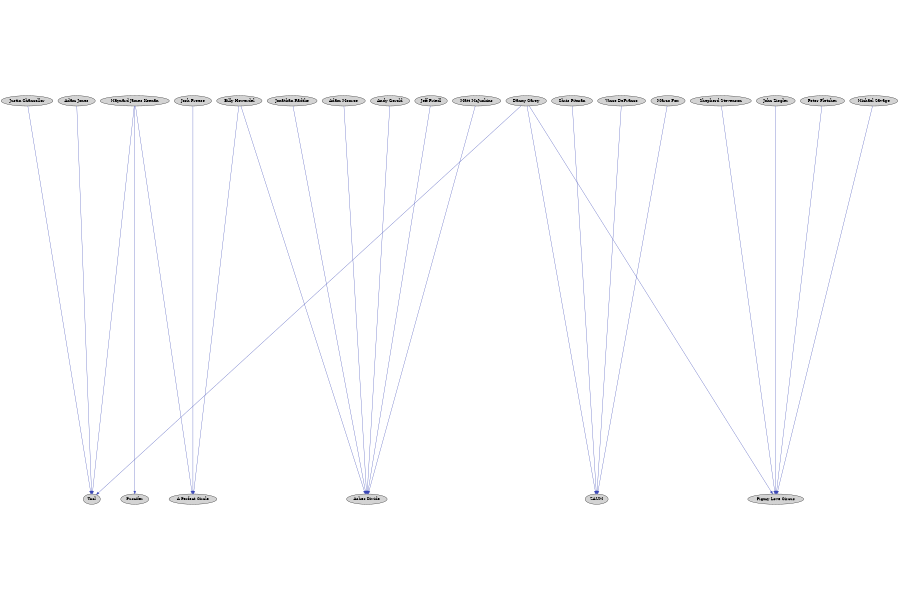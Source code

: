 digraph prof {
	size="6,4";
	ratio = fill;
	node [style=filled];
	"Danny Carey" -> "Tool" [color="0.650 0.700 0.700"];
	"Danny Carey" -> "ZAUM" [color="0.650 0.700 0.700"];
	"Danny Carey" -> "Pigmy Love Circus" [color="0.650 0.700 0.700"];
	"Justin Chancellor" -> "Tool" [color="0.650 0.700 0.700"];
	"Maynard James Keenan" -> "Tool" [color="0.650 0.700 0.700"];
	"Maynard James Keenan" -> "A Perfect Circle" [color="0.650 0.700 0.700"];
	"Maynard James Keenan" -> "Puscifer" [color="0.650 0.700 0.700"];
	"Adam Jones" -> "Tool" [color="0.650 0.700 0.700"];
	"Billy Howerdel" -> "A Perfect Circle" [color="0.650 0.700 0.700"];
	"Billy Howerdel" -> "Ashes Divide" [color="0.650 0.700 0.700"];
	"Josh Freese" -> "A Perfect Circle" [color="0.650 0.700 0.700"];
	"Chris Pitman" -> "ZAUM" [color="0.650 0.700 0.700"];
	"Vince DeFranco" -> "ZAUM" [color="0.650 0.700 0.700"];
	"Marco Fox" -> "ZAUM" [color="0.650 0.700 0.700"];
	"Peter Fletcher" -> "Pigmy Love Circus" [color="0.650 0.700 0.700"];
	"Michael Savage" -> "Pigmy Love Circus" [color="0.650 0.700 0.700"];
	"Shepherd Stevenson" -> "Pigmy Love Circus" [color="0.650 0.700 0.700"];
	"John Ziegler" -> "Pigmy Love Circus" [color="0.650 0.700 0.700"];
	"Adam Monroe" -> "Ashes Divide" [color="0.650 0.700 0.700"];
	"Andy Gerold" -> "Ashes Divide" [color="0.650 0.700 0.700"];
	"Jeff Friedl" -> "Ashes Divide" [color="0.650 0.700 0.700"];
	"Matt McJunkins" -> "Ashes Divide" [color="0.650 0.700 0.700"];
	"Jonathan Radtke" -> "Ashes Divide" [color="0.650 0.700 0.700"];
}